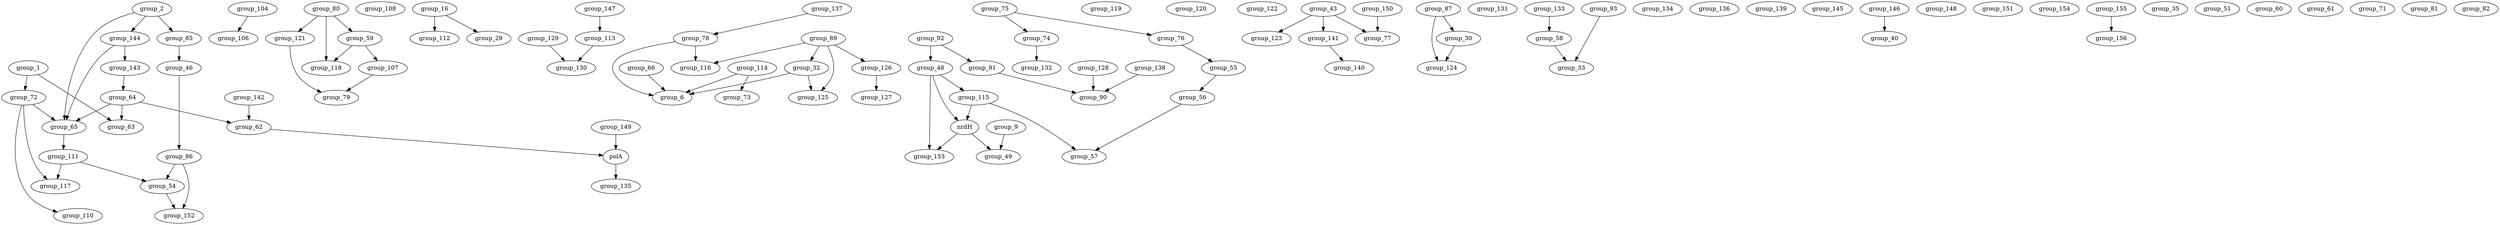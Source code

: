 digraph g
{

  /* list of nodes */
  "group_1";
  "group_104";
  "group_106";
  "group_107";
  "group_108";
  "group_110";
  "group_111";
  "group_112";
  "group_113";
  "group_114";
  "group_115";
  "group_116";
  "group_117";
  "group_118";
  "group_119";
  "group_120";
  "group_121";
  "group_122";
  "group_123";
  "group_124";
  "group_125";
  "group_126";
  "group_127";
  "group_128";
  "group_129";
  "group_130";
  "group_131";
  "group_132";
  "group_133";
  "group_134";
  "group_135";
  "group_136";
  "group_137";
  "group_138";
  "group_139";
  "group_140";
  "group_141";
  "group_142";
  "group_143";
  "group_144";
  "group_145";
  "group_146";
  "group_147";
  "group_148";
  "group_149";
  "group_150";
  "group_151";
  "group_152";
  "group_153";
  "group_154";
  "group_155";
  "group_156";
  "group_16";
  "group_2";
  "group_29";
  "group_30";
  "group_32";
  "group_33";
  "group_35";
  "group_40";
  "group_43";
  "group_46";
  "group_48";
  "group_49";
  "group_51";
  "group_54";
  "group_55";
  "group_56";
  "group_57";
  "group_58";
  "group_59";
  "group_6";
  "group_60";
  "group_61";
  "group_62";
  "group_63";
  "group_64";
  "group_65";
  "group_66";
  "group_71";
  "group_72";
  "group_73";
  "group_74";
  "group_75";
  "group_76";
  "group_77";
  "group_78";
  "group_79";
  "group_80";
  "group_81";
  "group_82";
  "group_85";
  "group_86";
  "group_87";
  "group_89";
  "group_9";
  "group_90";
  "group_91";
  "group_92";
  "group_93";
  "nrdH";
  "polA";

  /* list of edges */
  "group_104" -> "group_106" [weight = "0.25"];
  "group_107" -> "group_79" [weight = "1"];
  "group_111" -> "group_117" [weight = "1"];
  "group_111" -> "group_54" [weight = "0.5"];
  "group_113" -> "group_130" [weight = "1"];
  "group_114" -> "group_6" [weight = "1"];
  "group_114" -> "group_73" [weight = "0.5"];
  "group_115" -> "group_57" [weight = "0.5"];
  "group_115" -> "nrdH" [weight = "1"];
  "group_121" -> "group_79" [weight = "1"];
  "group_126" -> "group_127" [weight = "1"];
  "group_128" -> "group_90" [weight = "1"];
  "group_129" -> "group_130" [weight = "1"];
  "group_133" -> "group_58" [weight = "1"];
  "group_137" -> "group_78" [weight = "0.5"];
  "group_138" -> "group_90" [weight = "1"];
  "group_141" -> "group_140" [weight = "0.333333333333333"];
  "group_142" -> "group_62" [weight = "1"];
  "group_143" -> "group_64" [weight = "0.5"];
  "group_144" -> "group_143" [weight = "1"];
  "group_144" -> "group_65" [weight = "1"];
  "group_146" -> "group_40" [weight = "1"];
  "group_147" -> "group_113" [weight = "1"];
  "group_149" -> "polA" [weight = "1"];
  "group_150" -> "group_77" [weight = "1"];
  "group_155" -> "group_156" [weight = "1"];
  "group_16" -> "group_112" [weight = "1"];
  "group_16" -> "group_29" [weight = "0.2"];
  "group_1" -> "group_63" [weight = "1"];
  "group_1" -> "group_72" [weight = "1"];
  "group_2" -> "group_144" [weight = "1"];
  "group_2" -> "group_65" [weight = "0.5"];
  "group_2" -> "group_85" [weight = "1"];
  "group_30" -> "group_124" [weight = "1"];
  "group_32" -> "group_125" [weight = "1"];
  "group_32" -> "group_6" [weight = "0.5"];
  "group_43" -> "group_123" [weight = "1"];
  "group_43" -> "group_141" [weight = "0.333333333333333"];
  "group_43" -> "group_77" [weight = "1"];
  "group_46" -> "group_86" [weight = "1"];
  "group_48" -> "group_115" [weight = "1"];
  "group_48" -> "group_153" [weight = "1"];
  "group_48" -> "nrdH" [weight = "0.25"];
  "group_54" -> "group_152" [weight = "1"];
  "group_55" -> "group_56" [weight = "0.5"];
  "group_56" -> "group_57" [weight = "0.5"];
  "group_58" -> "group_33" [weight = "0.5"];
  "group_59" -> "group_107" [weight = "0.333333333333333"];
  "group_59" -> "group_118" [weight = "1"];
  "group_62" -> "polA" [weight = "0.5"];
  "group_64" -> "group_62" [weight = "0.5"];
  "group_64" -> "group_63" [weight = "1"];
  "group_64" -> "group_65" [weight = "1"];
  "group_65" -> "group_111" [weight = "1"];
  "group_66" -> "group_6" [weight = "1"];
  "group_72" -> "group_110" [weight = "0.5"];
  "group_72" -> "group_117" [weight = "1"];
  "group_72" -> "group_65" [weight = "1"];
  "group_74" -> "group_132" [weight = "1"];
  "group_75" -> "group_74" [weight = "0.5"];
  "group_75" -> "group_76" [weight = "0.5"];
  "group_76" -> "group_55" [weight = "0.5"];
  "group_78" -> "group_116" [weight = "1"];
  "group_78" -> "group_6" [weight = "0.333333333333333"];
  "group_80" -> "group_118" [weight = "1"];
  "group_80" -> "group_121" [weight = "1"];
  "group_80" -> "group_59" [weight = "1"];
  "group_85" -> "group_46" [weight = "1"];
  "group_86" -> "group_152" [weight = "1"];
  "group_86" -> "group_54" [weight = "1"];
  "group_87" -> "group_124" [weight = "1"];
  "group_87" -> "group_30" [weight = "1"];
  "group_89" -> "group_116" [weight = "1"];
  "group_89" -> "group_125" [weight = "1"];
  "group_89" -> "group_126" [weight = "1"];
  "group_89" -> "group_32" [weight = "1"];
  "group_91" -> "group_90" [weight = "1"];
  "group_92" -> "group_48" [weight = "1"];
  "group_92" -> "group_91" [weight = "0.25"];
  "group_93" -> "group_33" [weight = "0.333333333333333"];
  "group_9" -> "group_49" [weight = "1"];
  "nrdH" -> "group_153" [weight = "1"];
  "nrdH" -> "group_49" [weight = "1"];
  "polA" -> "group_135" [weight = "1"];
}
